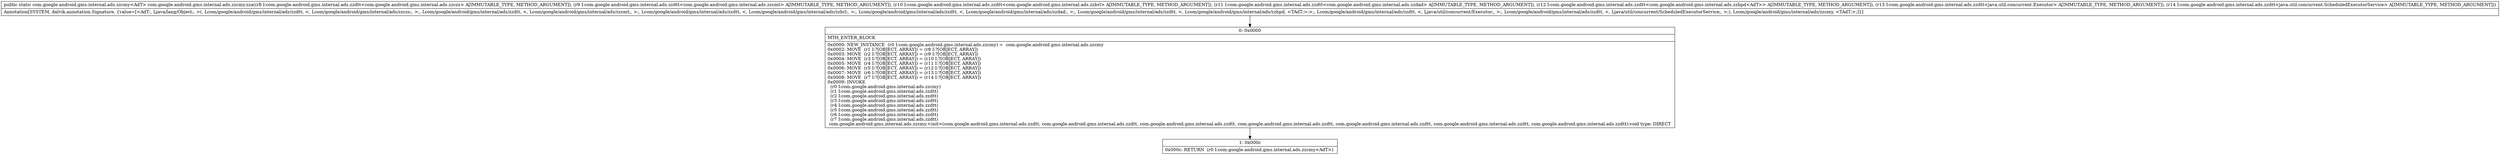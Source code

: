 digraph "CFG forcom.google.android.gms.internal.ads.zzcmy.zza(Lcom\/google\/android\/gms\/internal\/ads\/zzdtt;Lcom\/google\/android\/gms\/internal\/ads\/zzdtt;Lcom\/google\/android\/gms\/internal\/ads\/zzdtt;Lcom\/google\/android\/gms\/internal\/ads\/zzdtt;Lcom\/google\/android\/gms\/internal\/ads\/zzdtt;Lcom\/google\/android\/gms\/internal\/ads\/zzdtt;Lcom\/google\/android\/gms\/internal\/ads\/zzdtt;)Lcom\/google\/android\/gms\/internal\/ads\/zzcmy;" {
Node_0 [shape=record,label="{0\:\ 0x0000|MTH_ENTER_BLOCK\l|0x0000: NEW_INSTANCE  (r0 I:com.google.android.gms.internal.ads.zzcmy) =  com.google.android.gms.internal.ads.zzcmy \l0x0002: MOVE  (r1 I:?[OBJECT, ARRAY]) = (r8 I:?[OBJECT, ARRAY]) \l0x0003: MOVE  (r2 I:?[OBJECT, ARRAY]) = (r9 I:?[OBJECT, ARRAY]) \l0x0004: MOVE  (r3 I:?[OBJECT, ARRAY]) = (r10 I:?[OBJECT, ARRAY]) \l0x0005: MOVE  (r4 I:?[OBJECT, ARRAY]) = (r11 I:?[OBJECT, ARRAY]) \l0x0006: MOVE  (r5 I:?[OBJECT, ARRAY]) = (r12 I:?[OBJECT, ARRAY]) \l0x0007: MOVE  (r6 I:?[OBJECT, ARRAY]) = (r13 I:?[OBJECT, ARRAY]) \l0x0008: MOVE  (r7 I:?[OBJECT, ARRAY]) = (r14 I:?[OBJECT, ARRAY]) \l0x0009: INVOKE  \l  (r0 I:com.google.android.gms.internal.ads.zzcmy)\l  (r1 I:com.google.android.gms.internal.ads.zzdtt)\l  (r2 I:com.google.android.gms.internal.ads.zzdtt)\l  (r3 I:com.google.android.gms.internal.ads.zzdtt)\l  (r4 I:com.google.android.gms.internal.ads.zzdtt)\l  (r5 I:com.google.android.gms.internal.ads.zzdtt)\l  (r6 I:com.google.android.gms.internal.ads.zzdtt)\l  (r7 I:com.google.android.gms.internal.ads.zzdtt)\l com.google.android.gms.internal.ads.zzcmy.\<init\>(com.google.android.gms.internal.ads.zzdtt, com.google.android.gms.internal.ads.zzdtt, com.google.android.gms.internal.ads.zzdtt, com.google.android.gms.internal.ads.zzdtt, com.google.android.gms.internal.ads.zzdtt, com.google.android.gms.internal.ads.zzdtt, com.google.android.gms.internal.ads.zzdtt):void type: DIRECT \l}"];
Node_1 [shape=record,label="{1\:\ 0x000c|0x000c: RETURN  (r0 I:com.google.android.gms.internal.ads.zzcmy\<AdT\>) \l}"];
MethodNode[shape=record,label="{public static com.google.android.gms.internal.ads.zzcmy\<AdT\> com.google.android.gms.internal.ads.zzcmy.zza((r8 I:com.google.android.gms.internal.ads.zzdtt\<com.google.android.gms.internal.ads.zzczs\> A[IMMUTABLE_TYPE, METHOD_ARGUMENT]), (r9 I:com.google.android.gms.internal.ads.zzdtt\<com.google.android.gms.internal.ads.zzcmt\> A[IMMUTABLE_TYPE, METHOD_ARGUMENT]), (r10 I:com.google.android.gms.internal.ads.zzdtt\<com.google.android.gms.internal.ads.zzbrl\> A[IMMUTABLE_TYPE, METHOD_ARGUMENT]), (r11 I:com.google.android.gms.internal.ads.zzdtt\<com.google.android.gms.internal.ads.zzdad\> A[IMMUTABLE_TYPE, METHOD_ARGUMENT]), (r12 I:com.google.android.gms.internal.ads.zzdtt\<com.google.android.gms.internal.ads.zzbpd\<AdT\>\> A[IMMUTABLE_TYPE, METHOD_ARGUMENT]), (r13 I:com.google.android.gms.internal.ads.zzdtt\<java.util.concurrent.Executor\> A[IMMUTABLE_TYPE, METHOD_ARGUMENT]), (r14 I:com.google.android.gms.internal.ads.zzdtt\<java.util.concurrent.ScheduledExecutorService\> A[IMMUTABLE_TYPE, METHOD_ARGUMENT]))  | Annotation[SYSTEM, dalvik.annotation.Signature, \{value=[\<AdT:, Ljava\/lang\/Object;, \>(, Lcom\/google\/android\/gms\/internal\/ads\/zzdtt, \<, Lcom\/google\/android\/gms\/internal\/ads\/zzczs;, \>;, Lcom\/google\/android\/gms\/internal\/ads\/zzdtt, \<, Lcom\/google\/android\/gms\/internal\/ads\/zzcmt;, \>;, Lcom\/google\/android\/gms\/internal\/ads\/zzdtt, \<, Lcom\/google\/android\/gms\/internal\/ads\/zzbrl;, \>;, Lcom\/google\/android\/gms\/internal\/ads\/zzdtt, \<, Lcom\/google\/android\/gms\/internal\/ads\/zzdad;, \>;, Lcom\/google\/android\/gms\/internal\/ads\/zzdtt, \<, Lcom\/google\/android\/gms\/internal\/ads\/zzbpd, \<TAdT;\>;\>;, Lcom\/google\/android\/gms\/internal\/ads\/zzdtt, \<, Ljava\/util\/concurrent\/Executor;, \>;, Lcom\/google\/android\/gms\/internal\/ads\/zzdtt, \<, Ljava\/util\/concurrent\/ScheduledExecutorService;, \>;), Lcom\/google\/android\/gms\/internal\/ads\/zzcmy, \<TAdT;\>;]\}]\l}"];
MethodNode -> Node_0;
Node_0 -> Node_1;
}

